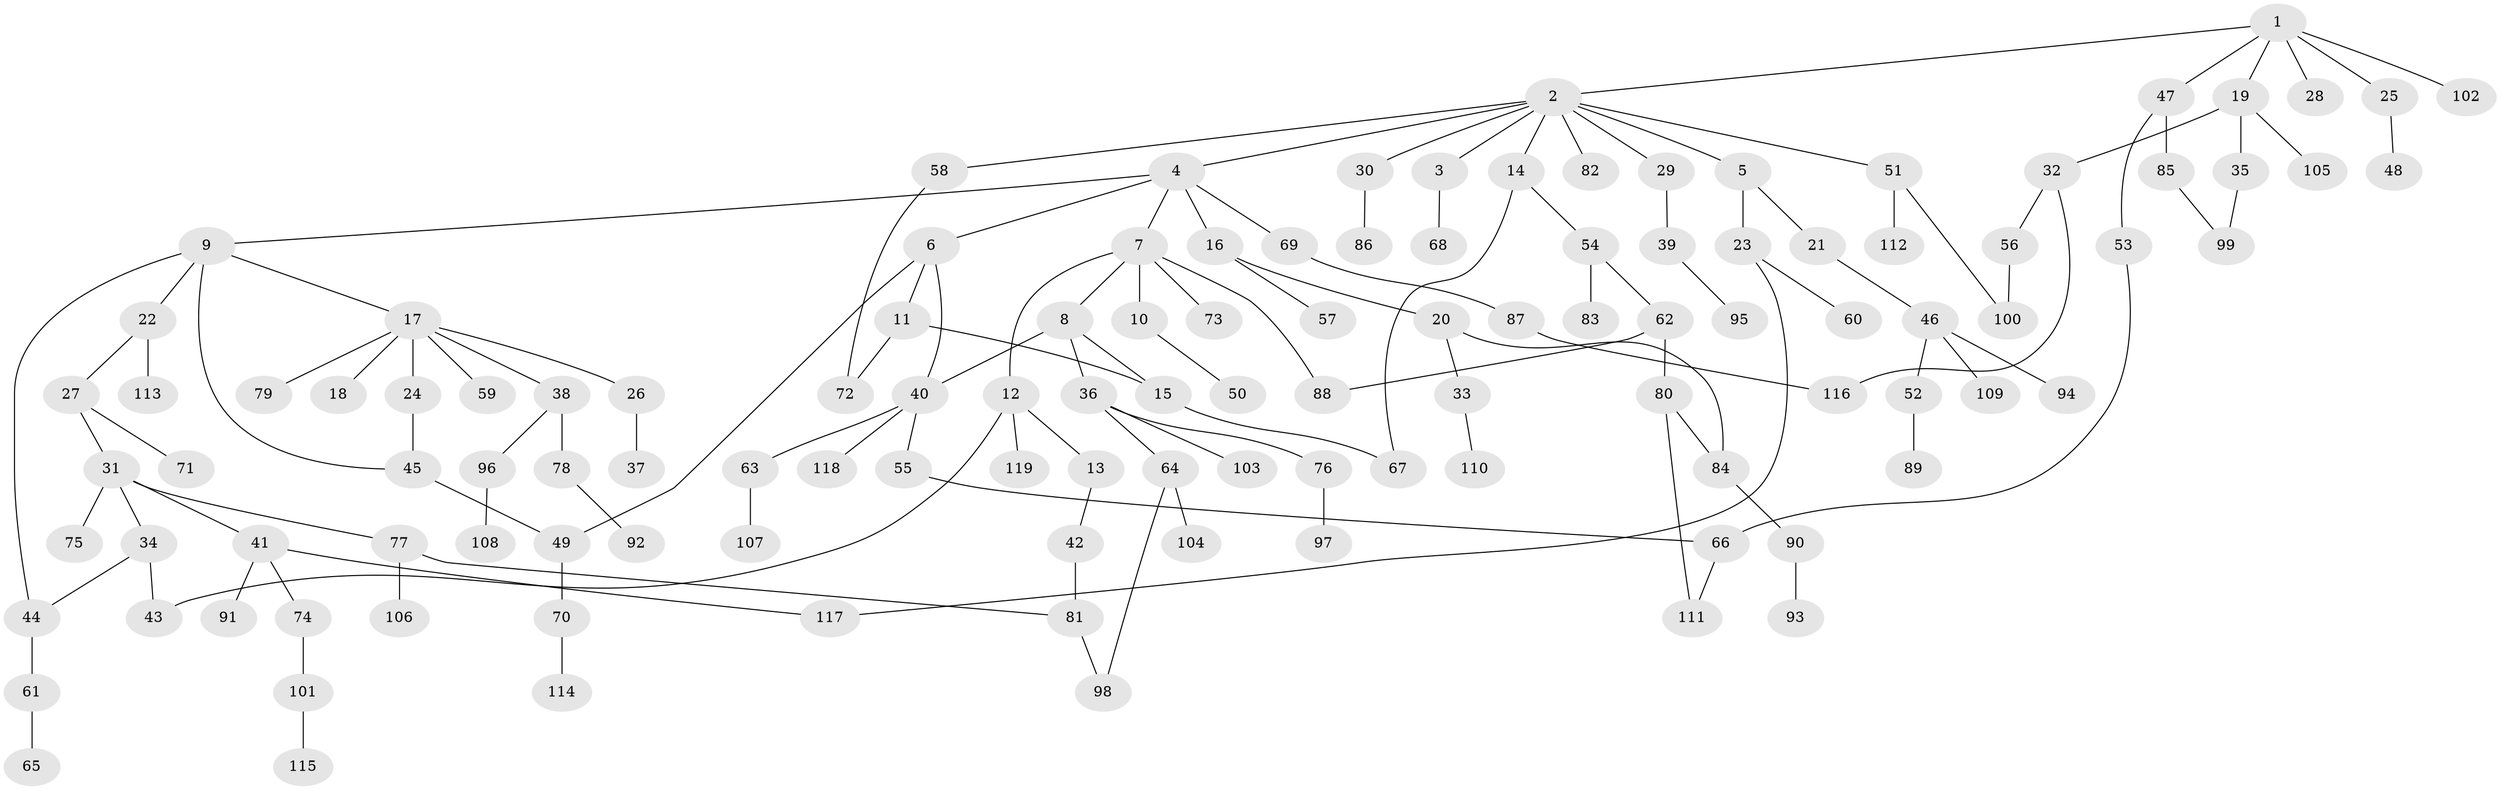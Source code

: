 // coarse degree distribution, {8: 0.012048192771084338, 14: 0.012048192771084338, 1: 0.42168674698795183, 4: 0.060240963855421686, 5: 0.03614457831325301, 7: 0.024096385542168676, 6: 0.024096385542168676, 3: 0.1686746987951807, 2: 0.24096385542168675}
// Generated by graph-tools (version 1.1) at 2025/41/03/06/25 10:41:25]
// undirected, 119 vertices, 136 edges
graph export_dot {
graph [start="1"]
  node [color=gray90,style=filled];
  1;
  2;
  3;
  4;
  5;
  6;
  7;
  8;
  9;
  10;
  11;
  12;
  13;
  14;
  15;
  16;
  17;
  18;
  19;
  20;
  21;
  22;
  23;
  24;
  25;
  26;
  27;
  28;
  29;
  30;
  31;
  32;
  33;
  34;
  35;
  36;
  37;
  38;
  39;
  40;
  41;
  42;
  43;
  44;
  45;
  46;
  47;
  48;
  49;
  50;
  51;
  52;
  53;
  54;
  55;
  56;
  57;
  58;
  59;
  60;
  61;
  62;
  63;
  64;
  65;
  66;
  67;
  68;
  69;
  70;
  71;
  72;
  73;
  74;
  75;
  76;
  77;
  78;
  79;
  80;
  81;
  82;
  83;
  84;
  85;
  86;
  87;
  88;
  89;
  90;
  91;
  92;
  93;
  94;
  95;
  96;
  97;
  98;
  99;
  100;
  101;
  102;
  103;
  104;
  105;
  106;
  107;
  108;
  109;
  110;
  111;
  112;
  113;
  114;
  115;
  116;
  117;
  118;
  119;
  1 -- 2;
  1 -- 19;
  1 -- 25;
  1 -- 28;
  1 -- 47;
  1 -- 102;
  2 -- 3;
  2 -- 4;
  2 -- 5;
  2 -- 14;
  2 -- 29;
  2 -- 30;
  2 -- 51;
  2 -- 58;
  2 -- 82;
  3 -- 68;
  4 -- 6;
  4 -- 7;
  4 -- 9;
  4 -- 16;
  4 -- 69;
  5 -- 21;
  5 -- 23;
  6 -- 11;
  6 -- 40;
  6 -- 49;
  7 -- 8;
  7 -- 10;
  7 -- 12;
  7 -- 73;
  7 -- 88;
  8 -- 36;
  8 -- 40;
  8 -- 15;
  9 -- 17;
  9 -- 22;
  9 -- 45;
  9 -- 44;
  10 -- 50;
  11 -- 15;
  11 -- 72;
  12 -- 13;
  12 -- 43;
  12 -- 119;
  13 -- 42;
  14 -- 54;
  14 -- 67;
  15 -- 67;
  16 -- 20;
  16 -- 57;
  17 -- 18;
  17 -- 24;
  17 -- 26;
  17 -- 38;
  17 -- 59;
  17 -- 79;
  19 -- 32;
  19 -- 35;
  19 -- 105;
  20 -- 33;
  20 -- 84;
  21 -- 46;
  22 -- 27;
  22 -- 113;
  23 -- 60;
  23 -- 117;
  24 -- 45;
  25 -- 48;
  26 -- 37;
  27 -- 31;
  27 -- 71;
  29 -- 39;
  30 -- 86;
  31 -- 34;
  31 -- 41;
  31 -- 75;
  31 -- 77;
  32 -- 56;
  32 -- 116;
  33 -- 110;
  34 -- 44;
  34 -- 43;
  35 -- 99;
  36 -- 64;
  36 -- 76;
  36 -- 103;
  38 -- 78;
  38 -- 96;
  39 -- 95;
  40 -- 55;
  40 -- 63;
  40 -- 118;
  41 -- 74;
  41 -- 91;
  41 -- 117;
  42 -- 81;
  44 -- 61;
  45 -- 49;
  46 -- 52;
  46 -- 94;
  46 -- 109;
  47 -- 53;
  47 -- 85;
  49 -- 70;
  51 -- 100;
  51 -- 112;
  52 -- 89;
  53 -- 66;
  54 -- 62;
  54 -- 83;
  55 -- 66;
  56 -- 100;
  58 -- 72;
  61 -- 65;
  62 -- 80;
  62 -- 88;
  63 -- 107;
  64 -- 104;
  64 -- 98;
  66 -- 111;
  69 -- 87;
  70 -- 114;
  74 -- 101;
  76 -- 97;
  77 -- 106;
  77 -- 81;
  78 -- 92;
  80 -- 84;
  80 -- 111;
  81 -- 98;
  84 -- 90;
  85 -- 99;
  87 -- 116;
  90 -- 93;
  96 -- 108;
  101 -- 115;
}
